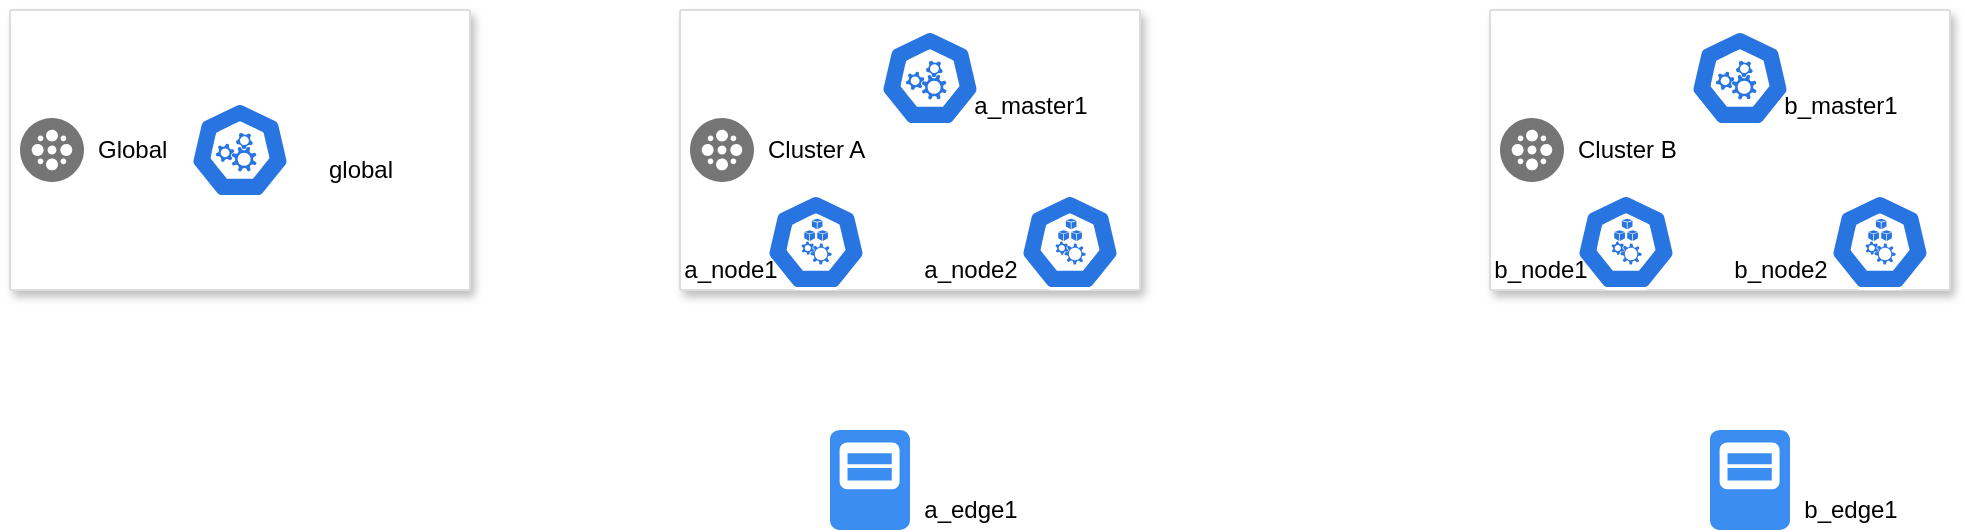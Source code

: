 <mxfile version="12.9.9" type="github" pages="3">
  <diagram id="WI9T0HZ2pTsCkuznbFz-" name="Page-1">
    <mxGraphModel dx="1702" dy="1158" grid="1" gridSize="10" guides="1" tooltips="1" connect="1" arrows="1" fold="1" page="1" pageScale="1" pageWidth="1169" pageHeight="827" math="0" shadow="0">
      <root>
        <mxCell id="0" />
        <mxCell id="1" parent="0" />
        <mxCell id="DHLTGztt9RsklqdYjDp4-1" value="" style="strokeColor=#dddddd;shadow=1;strokeWidth=1;rounded=1;absoluteArcSize=1;arcSize=2;" parent="1" vertex="1">
          <mxGeometry x="365" y="380" width="230" height="140" as="geometry" />
        </mxCell>
        <mxCell id="DHLTGztt9RsklqdYjDp4-2" value="Cluster A" style="dashed=0;connectable=0;html=1;fillColor=#757575;strokeColor=none;shape=mxgraph.gcp2.cluster;part=1;labelPosition=right;verticalLabelPosition=middle;align=left;verticalAlign=middle;spacingLeft=5;fontSize=12;" parent="DHLTGztt9RsklqdYjDp4-1" vertex="1">
          <mxGeometry y="0.5" width="32" height="32" relative="1" as="geometry">
            <mxPoint x="5" y="-16" as="offset" />
          </mxGeometry>
        </mxCell>
        <mxCell id="SL_PClsDa2-fKzAUXWbh-2" value="" style="html=1;dashed=0;whitespace=wrap;fillColor=#2875E2;strokeColor=#ffffff;points=[[0.005,0.63,0],[0.1,0.2,0],[0.9,0.2,0],[0.5,0,0],[0.995,0.63,0],[0.72,0.99,0],[0.5,1,0],[0.28,0.99,0]];shape=mxgraph.kubernetes.icon;prIcon=master" vertex="1" parent="DHLTGztt9RsklqdYjDp4-1">
          <mxGeometry x="100" y="10" width="50" height="48" as="geometry" />
        </mxCell>
        <mxCell id="SL_PClsDa2-fKzAUXWbh-3" value="" style="html=1;dashed=0;whitespace=wrap;fillColor=#2875E2;strokeColor=#ffffff;points=[[0.005,0.63,0],[0.1,0.2,0],[0.9,0.2,0],[0.5,0,0],[0.995,0.63,0],[0.72,0.99,0],[0.5,1,0],[0.28,0.99,0]];shape=mxgraph.kubernetes.icon;prIcon=node" vertex="1" parent="DHLTGztt9RsklqdYjDp4-1">
          <mxGeometry x="43" y="92" width="50" height="48" as="geometry" />
        </mxCell>
        <mxCell id="SL_PClsDa2-fKzAUXWbh-4" value="" style="html=1;dashed=0;whitespace=wrap;fillColor=#2875E2;strokeColor=#ffffff;points=[[0.005,0.63,0],[0.1,0.2,0],[0.9,0.2,0],[0.5,0,0],[0.995,0.63,0],[0.72,0.99,0],[0.5,1,0],[0.28,0.99,0]];shape=mxgraph.kubernetes.icon;prIcon=node" vertex="1" parent="DHLTGztt9RsklqdYjDp4-1">
          <mxGeometry x="170" y="92" width="50" height="48" as="geometry" />
        </mxCell>
        <mxCell id="SL_PClsDa2-fKzAUXWbh-5" value="a_master1" style="text;html=1;resizable=0;autosize=1;align=center;verticalAlign=middle;points=[];fillColor=none;strokeColor=none;rounded=0;" vertex="1" parent="DHLTGztt9RsklqdYjDp4-1">
          <mxGeometry x="140" y="38" width="70" height="20" as="geometry" />
        </mxCell>
        <mxCell id="SL_PClsDa2-fKzAUXWbh-6" value="a_node1" style="text;html=1;resizable=0;autosize=1;align=center;verticalAlign=middle;points=[];fillColor=none;strokeColor=none;rounded=0;" vertex="1" parent="DHLTGztt9RsklqdYjDp4-1">
          <mxGeometry x="-5" y="120" width="60" height="20" as="geometry" />
        </mxCell>
        <mxCell id="SL_PClsDa2-fKzAUXWbh-7" value="a_node2" style="text;html=1;resizable=0;autosize=1;align=center;verticalAlign=middle;points=[];fillColor=none;strokeColor=none;rounded=0;" vertex="1" parent="DHLTGztt9RsklqdYjDp4-1">
          <mxGeometry x="115" y="120" width="60" height="20" as="geometry" />
        </mxCell>
        <mxCell id="DHLTGztt9RsklqdYjDp4-16" value="" style="html=1;aspect=fixed;strokeColor=none;shadow=0;align=center;verticalAlign=top;fillColor=#3B8DF1;shape=mxgraph.gcp2.node" parent="1" vertex="1">
          <mxGeometry x="440" y="590" width="40" height="50" as="geometry" />
        </mxCell>
        <mxCell id="SL_PClsDa2-fKzAUXWbh-8" value="" style="strokeColor=#dddddd;shadow=1;strokeWidth=1;rounded=1;absoluteArcSize=1;arcSize=2;" vertex="1" parent="1">
          <mxGeometry x="770" y="380" width="230" height="140" as="geometry" />
        </mxCell>
        <mxCell id="SL_PClsDa2-fKzAUXWbh-9" value="Cluster B" style="dashed=0;connectable=0;html=1;fillColor=#757575;strokeColor=none;shape=mxgraph.gcp2.cluster;part=1;labelPosition=right;verticalLabelPosition=middle;align=left;verticalAlign=middle;spacingLeft=5;fontSize=12;" vertex="1" parent="SL_PClsDa2-fKzAUXWbh-8">
          <mxGeometry y="0.5" width="32" height="32" relative="1" as="geometry">
            <mxPoint x="5" y="-16" as="offset" />
          </mxGeometry>
        </mxCell>
        <mxCell id="SL_PClsDa2-fKzAUXWbh-10" value="" style="html=1;dashed=0;whitespace=wrap;fillColor=#2875E2;strokeColor=#ffffff;points=[[0.005,0.63,0],[0.1,0.2,0],[0.9,0.2,0],[0.5,0,0],[0.995,0.63,0],[0.72,0.99,0],[0.5,1,0],[0.28,0.99,0]];shape=mxgraph.kubernetes.icon;prIcon=master" vertex="1" parent="SL_PClsDa2-fKzAUXWbh-8">
          <mxGeometry x="100" y="10" width="50" height="48" as="geometry" />
        </mxCell>
        <mxCell id="SL_PClsDa2-fKzAUXWbh-11" value="" style="html=1;dashed=0;whitespace=wrap;fillColor=#2875E2;strokeColor=#ffffff;points=[[0.005,0.63,0],[0.1,0.2,0],[0.9,0.2,0],[0.5,0,0],[0.995,0.63,0],[0.72,0.99,0],[0.5,1,0],[0.28,0.99,0]];shape=mxgraph.kubernetes.icon;prIcon=node" vertex="1" parent="SL_PClsDa2-fKzAUXWbh-8">
          <mxGeometry x="43" y="92" width="50" height="48" as="geometry" />
        </mxCell>
        <mxCell id="SL_PClsDa2-fKzAUXWbh-12" value="" style="html=1;dashed=0;whitespace=wrap;fillColor=#2875E2;strokeColor=#ffffff;points=[[0.005,0.63,0],[0.1,0.2,0],[0.9,0.2,0],[0.5,0,0],[0.995,0.63,0],[0.72,0.99,0],[0.5,1,0],[0.28,0.99,0]];shape=mxgraph.kubernetes.icon;prIcon=node" vertex="1" parent="SL_PClsDa2-fKzAUXWbh-8">
          <mxGeometry x="170" y="92" width="50" height="48" as="geometry" />
        </mxCell>
        <mxCell id="SL_PClsDa2-fKzAUXWbh-13" value="b_master1" style="text;html=1;resizable=0;autosize=1;align=center;verticalAlign=middle;points=[];fillColor=none;strokeColor=none;rounded=0;" vertex="1" parent="SL_PClsDa2-fKzAUXWbh-8">
          <mxGeometry x="140" y="38" width="70" height="20" as="geometry" />
        </mxCell>
        <mxCell id="SL_PClsDa2-fKzAUXWbh-14" value="b_node1" style="text;html=1;resizable=0;autosize=1;align=center;verticalAlign=middle;points=[];fillColor=none;strokeColor=none;rounded=0;" vertex="1" parent="SL_PClsDa2-fKzAUXWbh-8">
          <mxGeometry x="-5" y="120" width="60" height="20" as="geometry" />
        </mxCell>
        <mxCell id="SL_PClsDa2-fKzAUXWbh-15" value="b_node2" style="text;html=1;resizable=0;autosize=1;align=center;verticalAlign=middle;points=[];fillColor=none;strokeColor=none;rounded=0;" vertex="1" parent="SL_PClsDa2-fKzAUXWbh-8">
          <mxGeometry x="115" y="120" width="60" height="20" as="geometry" />
        </mxCell>
        <mxCell id="SL_PClsDa2-fKzAUXWbh-16" value="" style="html=1;aspect=fixed;strokeColor=none;shadow=0;align=center;verticalAlign=top;fillColor=#3B8DF1;shape=mxgraph.gcp2.node" vertex="1" parent="1">
          <mxGeometry x="880" y="590" width="40" height="50" as="geometry" />
        </mxCell>
        <mxCell id="SL_PClsDa2-fKzAUXWbh-17" value="a_edge1" style="text;html=1;resizable=0;autosize=1;align=center;verticalAlign=middle;points=[];fillColor=none;strokeColor=none;rounded=0;" vertex="1" parent="1">
          <mxGeometry x="480" y="620" width="60" height="20" as="geometry" />
        </mxCell>
        <mxCell id="SL_PClsDa2-fKzAUXWbh-18" value="b_edge1" style="text;html=1;resizable=0;autosize=1;align=center;verticalAlign=middle;points=[];fillColor=none;strokeColor=none;rounded=0;" vertex="1" parent="1">
          <mxGeometry x="920" y="620" width="60" height="20" as="geometry" />
        </mxCell>
        <mxCell id="SL_PClsDa2-fKzAUXWbh-19" value="" style="strokeColor=#dddddd;shadow=1;strokeWidth=1;rounded=1;absoluteArcSize=1;arcSize=2;" vertex="1" parent="1">
          <mxGeometry x="30" y="380" width="230" height="140" as="geometry" />
        </mxCell>
        <mxCell id="SL_PClsDa2-fKzAUXWbh-20" value="Global" style="dashed=0;connectable=0;html=1;fillColor=#757575;strokeColor=none;shape=mxgraph.gcp2.cluster;part=1;labelPosition=right;verticalLabelPosition=middle;align=left;verticalAlign=middle;spacingLeft=5;fontSize=12;" vertex="1" parent="SL_PClsDa2-fKzAUXWbh-19">
          <mxGeometry y="0.5" width="32" height="32" relative="1" as="geometry">
            <mxPoint x="5" y="-16" as="offset" />
          </mxGeometry>
        </mxCell>
        <mxCell id="SL_PClsDa2-fKzAUXWbh-21" value="" style="html=1;dashed=0;whitespace=wrap;fillColor=#2875E2;strokeColor=#ffffff;points=[[0.005,0.63,0],[0.1,0.2,0],[0.9,0.2,0],[0.5,0,0],[0.995,0.63,0],[0.72,0.99,0],[0.5,1,0],[0.28,0.99,0]];shape=mxgraph.kubernetes.icon;prIcon=master" vertex="1" parent="SL_PClsDa2-fKzAUXWbh-19">
          <mxGeometry x="90" y="46" width="50" height="48" as="geometry" />
        </mxCell>
        <mxCell id="SL_PClsDa2-fKzAUXWbh-24" value="global" style="text;html=1;resizable=0;autosize=1;align=center;verticalAlign=middle;points=[];fillColor=none;strokeColor=none;rounded=0;" vertex="1" parent="SL_PClsDa2-fKzAUXWbh-19">
          <mxGeometry x="150" y="70" width="50" height="20" as="geometry" />
        </mxCell>
      </root>
    </mxGraphModel>
  </diagram>
  <diagram id="zQuQ5B94TWn10fCP2npb" name="Page-2">
    
    <mxGraphModel dx="1974" dy="1514" grid="1" gridSize="10" guides="1" tooltips="1" connect="1" arrows="1" fold="1" page="1" pageScale="1" pageWidth="827" pageHeight="1169" math="0" shadow="0">
      
      <root>
        
        <mxCell id="mZAngp09Si5zuwwDDZ9W-0" />
        
        <mxCell id="mZAngp09Si5zuwwDDZ9W-1" parent="mZAngp09Si5zuwwDDZ9W-0" />
        
        <mxCell id="mZAngp09Si5zuwwDDZ9W-2" value="" style="html=1;dashed=0;whitespace=wrap;fillColor=#2875E2;strokeColor=#ffffff;points=[[0.005,0.63,0],[0.1,0.2,0],[0.9,0.2,0],[0.5,0,0],[0.995,0.63,0],[0.72,0.99,0],[0.5,1,0],[0.28,0.99,0]];shape=mxgraph.kubernetes.icon;prIcon=crd" vertex="1" parent="mZAngp09Si5zuwwDDZ9W-1">
          
          <mxGeometry x="104" y="328" width="50" height="48" as="geometry" />
          
        </mxCell>
        
        <mxCell id="mZAngp09Si5zuwwDDZ9W-4" value="蓝图CRD" style="text;html=1;resizable=0;autosize=1;align=center;verticalAlign=middle;points=[];fillColor=none;strokeColor=none;rounded=0;" vertex="1" parent="mZAngp09Si5zuwwDDZ9W-1">
          
          <mxGeometry x="94" y="388" width="70" height="20" as="geometry" />
          
        </mxCell>
        
        <mxCell id="mZAngp09Si5zuwwDDZ9W-26" value="" style="edgeStyle=orthogonalEdgeStyle;rounded=0;orthogonalLoop=1;jettySize=auto;html=1;" edge="1" parent="mZAngp09Si5zuwwDDZ9W-1" source="mZAngp09Si5zuwwDDZ9W-6" target="mZAngp09Si5zuwwDDZ9W-23">
          
          <mxGeometry relative="1" as="geometry" />
          
        </mxCell>
        
        <mxCell id="mZAngp09Si5zuwwDDZ9W-6" value="" style="whiteSpace=wrap;html=1;shape=mxgraph.basic.document" vertex="1" parent="mZAngp09Si5zuwwDDZ9W-1">
          
          <mxGeometry x="78" y="210" width="100" height="100" as="geometry" />
          
        </mxCell>
        
        <mxCell id="mZAngp09Si5zuwwDDZ9W-8" value="" style="pointerEvents=1;shadow=0;dashed=0;html=1;strokeColor=none;fillColor=#505050;labelPosition=center;verticalLabelPosition=bottom;verticalAlign=top;outlineConnect=0;align=center;shape=mxgraph.office.services.federation_service;" vertex="1" parent="mZAngp09Si5zuwwDDZ9W-1">
          
          <mxGeometry x="353" y="210" width="100" height="100" as="geometry" />
          
        </mxCell>
        
        <mxCell id="mZAngp09Si5zuwwDDZ9W-10" value="联邦应用" style="text;html=1;resizable=0;autosize=1;align=center;verticalAlign=middle;points=[];fillColor=none;strokeColor=none;rounded=0;" vertex="1" parent="mZAngp09Si5zuwwDDZ9W-1">
          
          <mxGeometry x="373" y="364" width="60" height="20" as="geometry" />
          
        </mxCell>
        
        <mxCell id="mZAngp09Si5zuwwDDZ9W-11" value="" style="shape=singleArrow;whiteSpace=wrap;html=1;" vertex="1" parent="mZAngp09Si5zuwwDDZ9W-1">
          
          <mxGeometry x="490" y="264" width="60" height="36" as="geometry" />
          
        </mxCell>
        
        <mxCell id="mZAngp09Si5zuwwDDZ9W-12" value="" style="html=1;dashed=0;whitespace=wrap;fillColor=#2875E2;strokeColor=#ffffff;points=[[0.005,0.63,0],[0.1,0.2,0],[0.9,0.2,0],[0.5,0,0],[0.995,0.63,0],[0.72,0.99,0],[0.5,1,0],[0.28,0.99,0]];shape=mxgraph.kubernetes.icon;prIcon=pod" vertex="1" parent="mZAngp09Si5zuwwDDZ9W-1">
          
          <mxGeometry x="699" y="192" width="50" height="48" as="geometry" />
          
        </mxCell>
        
        <mxCell id="mZAngp09Si5zuwwDDZ9W-13" value="clusterA" style="aspect=fixed;html=1;points=[];align=center;image;fontSize=12;image=img/lib/mscae/Kubernetes.svg;" vertex="1" parent="mZAngp09Si5zuwwDDZ9W-1">
          
          <mxGeometry x="599" y="192" width="50" height="48" as="geometry" />
          
        </mxCell>
        
        <mxCell id="mZAngp09Si5zuwwDDZ9W-14" value="" style="html=1;dashed=0;whitespace=wrap;fillColor=#2875E2;strokeColor=#ffffff;points=[[0.005,0.63,0],[0.1,0.2,0],[0.9,0.2,0],[0.5,0,0],[0.995,0.63,0],[0.72,0.99,0],[0.5,1,0],[0.28,0.99,0]];shape=mxgraph.kubernetes.icon;prIcon=pod" vertex="1" parent="mZAngp09Si5zuwwDDZ9W-1">
          
          <mxGeometry x="699" y="331" width="50" height="48" as="geometry" />
          
        </mxCell>
        
        <mxCell id="mZAngp09Si5zuwwDDZ9W-15" value="clusterB" style="aspect=fixed;html=1;points=[];align=center;image;fontSize=12;image=img/lib/mscae/Kubernetes.svg;" vertex="1" parent="mZAngp09Si5zuwwDDZ9W-1">
          
          <mxGeometry x="599" y="336" width="50" height="48" as="geometry" />
          
        </mxCell>
        
        <mxCell id="mZAngp09Si5zuwwDDZ9W-16" value="" style="html=1;dashed=0;whitespace=wrap;fillColor=#2875E2;strokeColor=#ffffff;points=[[0.005,0.63,0],[0.1,0.2,0],[0.9,0.2,0],[0.5,0,0],[0.995,0.63,0],[0.72,0.99,0],[0.5,1,0],[0.28,0.99,0]];shape=mxgraph.kubernetes.icon;prIcon=pod" vertex="1" parent="mZAngp09Si5zuwwDDZ9W-1">
          
          <mxGeometry x="709" y="202" width="50" height="48" as="geometry" />
          
        </mxCell>
        
        <mxCell id="mZAngp09Si5zuwwDDZ9W-17" value="" style="html=1;dashed=0;whitespace=wrap;fillColor=#2875E2;strokeColor=#ffffff;points=[[0.005,0.63,0],[0.1,0.2,0],[0.9,0.2,0],[0.5,0,0],[0.995,0.63,0],[0.72,0.99,0],[0.5,1,0],[0.28,0.99,0]];shape=mxgraph.kubernetes.icon;prIcon=pod" vertex="1" parent="mZAngp09Si5zuwwDDZ9W-1">
          
          <mxGeometry x="719" y="212" width="50" height="48" as="geometry" />
          
        </mxCell>
        
        <mxCell id="mZAngp09Si5zuwwDDZ9W-18" value="30" style="text;html=1;resizable=0;autosize=1;align=center;verticalAlign=middle;points=[];fillColor=none;strokeColor=none;rounded=0;" vertex="1" parent="mZAngp09Si5zuwwDDZ9W-1">
          
          <mxGeometry x="689" y="244" width="30" height="20" as="geometry" />
          
        </mxCell>
        
        <mxCell id="mZAngp09Si5zuwwDDZ9W-19" value="" style="html=1;dashed=0;whitespace=wrap;fillColor=#2875E2;strokeColor=#ffffff;points=[[0.005,0.63,0],[0.1,0.2,0],[0.9,0.2,0],[0.5,0,0],[0.995,0.63,0],[0.72,0.99,0],[0.5,1,0],[0.28,0.99,0]];shape=mxgraph.kubernetes.icon;prIcon=pod" vertex="1" parent="mZAngp09Si5zuwwDDZ9W-1">
          
          <mxGeometry x="709" y="339" width="50" height="48" as="geometry" />
          
        </mxCell>
        
        <mxCell id="mZAngp09Si5zuwwDDZ9W-20" value="" style="html=1;dashed=0;whitespace=wrap;fillColor=#2875E2;strokeColor=#ffffff;points=[[0.005,0.63,0],[0.1,0.2,0],[0.9,0.2,0],[0.5,0,0],[0.995,0.63,0],[0.72,0.99,0],[0.5,1,0],[0.28,0.99,0]];shape=mxgraph.kubernetes.icon;prIcon=pod" vertex="1" parent="mZAngp09Si5zuwwDDZ9W-1">
          
          <mxGeometry x="719" y="345" width="50" height="48" as="geometry" />
          
        </mxCell>
        
        <mxCell id="mZAngp09Si5zuwwDDZ9W-21" value="" style="html=1;dashed=0;whitespace=wrap;fillColor=#2875E2;strokeColor=#ffffff;points=[[0.005,0.63,0],[0.1,0.2,0],[0.9,0.2,0],[0.5,0,0],[0.995,0.63,0],[0.72,0.99,0],[0.5,1,0],[0.28,0.99,0]];shape=mxgraph.kubernetes.icon;prIcon=pod" vertex="1" parent="mZAngp09Si5zuwwDDZ9W-1">
          
          <mxGeometry x="729" y="355" width="50" height="48" as="geometry" />
          
        </mxCell>
        
        <mxCell id="mZAngp09Si5zuwwDDZ9W-22" value="70" style="text;html=1;resizable=0;autosize=1;align=center;verticalAlign=middle;points=[];fillColor=none;strokeColor=none;rounded=0;" vertex="1" parent="mZAngp09Si5zuwwDDZ9W-1">
          
          <mxGeometry x="699" y="387" width="30" height="20" as="geometry" />
          
        </mxCell>
        
        <mxCell id="mZAngp09Si5zuwwDDZ9W-25" value="" style="edgeStyle=orthogonalEdgeStyle;rounded=0;orthogonalLoop=1;jettySize=auto;html=1;" edge="1" parent="mZAngp09Si5zuwwDDZ9W-1" source="mZAngp09Si5zuwwDDZ9W-23" target="mZAngp09Si5zuwwDDZ9W-8">
          
          <mxGeometry relative="1" as="geometry" />
          
        </mxCell>
        
        <mxCell id="mZAngp09Si5zuwwDDZ9W-23" value="调度器" style="shape=image;html=1;verticalAlign=top;verticalLabelPosition=bottom;labelBackgroundColor=#ffffff;imageAspect=0;aspect=fixed;image=https://cdn3.iconfinder.com/data/icons/streamline-icon-set-free-pack/48/Streamline-37-128.png" vertex="1" parent="mZAngp09Si5zuwwDDZ9W-1">
          
          <mxGeometry x="220" y="220" width="80" height="80" as="geometry" />
          
        </mxCell>
        
      </root>
      
    </mxGraphModel>
    
  </diagram>
  <diagram id="aGrjFy7r7s19B7cD8-Kr" name="Page-3">
    
    <mxGraphModel dx="987" dy="757" grid="1" gridSize="10" guides="1" tooltips="1" connect="1" arrows="1" fold="1" page="1" pageScale="1" pageWidth="827" pageHeight="1169" math="0" shadow="0">
      
      <root>
        
        <mxCell id="aokjtLYstAjT2rgIgON_-0" />
        
        <mxCell id="aokjtLYstAjT2rgIgON_-1" parent="aokjtLYstAjT2rgIgON_-0" />
        
        <mxCell id="1VBvEBw674rjgxIbPT3y-0" value="" style="html=1;dashed=0;whitespace=wrap;fillColor=#2875E2;strokeColor=#ffffff;points=[[0.005,0.63,0],[0.1,0.2,0],[0.9,0.2,0],[0.5,0,0],[0.995,0.63,0],[0.72,0.99,0],[0.5,1,0],[0.28,0.99,0]];shape=mxgraph.kubernetes.icon;prIcon=crd" vertex="1" parent="aokjtLYstAjT2rgIgON_-1">
          
          <mxGeometry x="104" y="328" width="50" height="48" as="geometry" />
          
        </mxCell>
        
        <mxCell id="1VBvEBw674rjgxIbPT3y-1" value="蓝图CRD" style="text;html=1;resizable=0;autosize=1;align=center;verticalAlign=middle;points=[];fillColor=none;strokeColor=none;rounded=0;" vertex="1" parent="aokjtLYstAjT2rgIgON_-1">
          
          <mxGeometry x="94" y="388" width="70" height="20" as="geometry" />
          
        </mxCell>
        
        <mxCell id="1VBvEBw674rjgxIbPT3y-2" value="" style="edgeStyle=orthogonalEdgeStyle;rounded=0;orthogonalLoop=1;jettySize=auto;html=1;" edge="1" parent="aokjtLYstAjT2rgIgON_-1" source="1VBvEBw674rjgxIbPT3y-3" target="1VBvEBw674rjgxIbPT3y-19">
          
          <mxGeometry relative="1" as="geometry" />
          
        </mxCell>
        
        <mxCell id="1VBvEBw674rjgxIbPT3y-3" value="" style="whiteSpace=wrap;html=1;shape=mxgraph.basic.document" vertex="1" parent="aokjtLYstAjT2rgIgON_-1">
          
          <mxGeometry x="78" y="210" width="100" height="100" as="geometry" />
          
        </mxCell>
        
        <mxCell id="1VBvEBw674rjgxIbPT3y-4" value="" style="pointerEvents=1;shadow=0;dashed=0;html=1;strokeColor=none;fillColor=#505050;labelPosition=center;verticalLabelPosition=bottom;verticalAlign=top;outlineConnect=0;align=center;shape=mxgraph.office.services.federation_service;" vertex="1" parent="aokjtLYstAjT2rgIgON_-1">
          
          <mxGeometry x="353" y="210" width="100" height="100" as="geometry" />
          
        </mxCell>
        
        <mxCell id="1VBvEBw674rjgxIbPT3y-5" value="联邦应用" style="text;html=1;resizable=0;autosize=1;align=center;verticalAlign=middle;points=[];fillColor=none;strokeColor=none;rounded=0;" vertex="1" parent="aokjtLYstAjT2rgIgON_-1">
          
          <mxGeometry x="373" y="364" width="60" height="20" as="geometry" />
          
        </mxCell>
        
        <mxCell id="1VBvEBw674rjgxIbPT3y-6" value="" style="shape=singleArrow;whiteSpace=wrap;html=1;" vertex="1" parent="aokjtLYstAjT2rgIgON_-1">
          
          <mxGeometry x="490" y="264" width="60" height="36" as="geometry" />
          
        </mxCell>
        
        <mxCell id="1VBvEBw674rjgxIbPT3y-7" value="" style="html=1;dashed=0;whitespace=wrap;fillColor=#2875E2;strokeColor=#ffffff;points=[[0.005,0.63,0],[0.1,0.2,0],[0.9,0.2,0],[0.5,0,0],[0.995,0.63,0],[0.72,0.99,0],[0.5,1,0],[0.28,0.99,0]];shape=mxgraph.kubernetes.icon;prIcon=pod" vertex="1" parent="aokjtLYstAjT2rgIgON_-1">
          
          <mxGeometry x="699" y="192" width="50" height="48" as="geometry" />
          
        </mxCell>
        
        <mxCell id="1VBvEBw674rjgxIbPT3y-8" value="clusterA" style="aspect=fixed;html=1;points=[];align=center;image;fontSize=12;image=img/lib/mscae/Kubernetes.svg;" vertex="1" parent="aokjtLYstAjT2rgIgON_-1">
          
          <mxGeometry x="599" y="192" width="50" height="48" as="geometry" />
          
        </mxCell>
        
        <mxCell id="1VBvEBw674rjgxIbPT3y-9" value="" style="html=1;dashed=0;whitespace=wrap;fillColor=#2875E2;strokeColor=#ffffff;points=[[0.005,0.63,0],[0.1,0.2,0],[0.9,0.2,0],[0.5,0,0],[0.995,0.63,0],[0.72,0.99,0],[0.5,1,0],[0.28,0.99,0]];shape=mxgraph.kubernetes.icon;prIcon=pod" vertex="1" parent="aokjtLYstAjT2rgIgON_-1">
          
          <mxGeometry x="699" y="331" width="50" height="48" as="geometry" />
          
        </mxCell>
        
        <mxCell id="1VBvEBw674rjgxIbPT3y-10" value="clusterB" style="aspect=fixed;html=1;points=[];align=center;image;fontSize=12;image=img/lib/mscae/Kubernetes.svg;" vertex="1" parent="aokjtLYstAjT2rgIgON_-1">
          
          <mxGeometry x="599" y="336" width="50" height="48" as="geometry" />
          
        </mxCell>
        
        <mxCell id="1VBvEBw674rjgxIbPT3y-11" value="" style="html=1;dashed=0;whitespace=wrap;fillColor=#2875E2;strokeColor=#ffffff;points=[[0.005,0.63,0],[0.1,0.2,0],[0.9,0.2,0],[0.5,0,0],[0.995,0.63,0],[0.72,0.99,0],[0.5,1,0],[0.28,0.99,0]];shape=mxgraph.kubernetes.icon;prIcon=pod" vertex="1" parent="aokjtLYstAjT2rgIgON_-1">
          
          <mxGeometry x="709" y="202" width="50" height="48" as="geometry" />
          
        </mxCell>
        
        <mxCell id="1VBvEBw674rjgxIbPT3y-12" value="" style="html=1;dashed=0;whitespace=wrap;fillColor=#2875E2;strokeColor=#ffffff;points=[[0.005,0.63,0],[0.1,0.2,0],[0.9,0.2,0],[0.5,0,0],[0.995,0.63,0],[0.72,0.99,0],[0.5,1,0],[0.28,0.99,0]];shape=mxgraph.kubernetes.icon;prIcon=pod" vertex="1" parent="aokjtLYstAjT2rgIgON_-1">
          
          <mxGeometry x="719" y="212" width="50" height="48" as="geometry" />
          
        </mxCell>
        
        <mxCell id="1VBvEBw674rjgxIbPT3y-13" value="30" style="text;html=1;resizable=0;autosize=1;align=center;verticalAlign=middle;points=[];fillColor=none;strokeColor=none;rounded=0;" vertex="1" parent="aokjtLYstAjT2rgIgON_-1">
          
          <mxGeometry x="689" y="244" width="30" height="20" as="geometry" />
          
        </mxCell>
        
        <mxCell id="1VBvEBw674rjgxIbPT3y-14" value="" style="html=1;dashed=0;whitespace=wrap;fillColor=#2875E2;strokeColor=#ffffff;points=[[0.005,0.63,0],[0.1,0.2,0],[0.9,0.2,0],[0.5,0,0],[0.995,0.63,0],[0.72,0.99,0],[0.5,1,0],[0.28,0.99,0]];shape=mxgraph.kubernetes.icon;prIcon=pod" vertex="1" parent="aokjtLYstAjT2rgIgON_-1">
          
          <mxGeometry x="709" y="339" width="50" height="48" as="geometry" />
          
        </mxCell>
        
        <mxCell id="1VBvEBw674rjgxIbPT3y-15" value="" style="html=1;dashed=0;whitespace=wrap;fillColor=#2875E2;strokeColor=#ffffff;points=[[0.005,0.63,0],[0.1,0.2,0],[0.9,0.2,0],[0.5,0,0],[0.995,0.63,0],[0.72,0.99,0],[0.5,1,0],[0.28,0.99,0]];shape=mxgraph.kubernetes.icon;prIcon=pod" vertex="1" parent="aokjtLYstAjT2rgIgON_-1">
          
          <mxGeometry x="719" y="345" width="50" height="48" as="geometry" />
          
        </mxCell>
        
        <mxCell id="1VBvEBw674rjgxIbPT3y-16" value="" style="html=1;dashed=0;whitespace=wrap;fillColor=#2875E2;strokeColor=#ffffff;points=[[0.005,0.63,0],[0.1,0.2,0],[0.9,0.2,0],[0.5,0,0],[0.995,0.63,0],[0.72,0.99,0],[0.5,1,0],[0.28,0.99,0]];shape=mxgraph.kubernetes.icon;prIcon=pod" vertex="1" parent="aokjtLYstAjT2rgIgON_-1">
          
          <mxGeometry x="729" y="355" width="50" height="48" as="geometry" />
          
        </mxCell>
        
        <mxCell id="1VBvEBw674rjgxIbPT3y-17" value="70" style="text;html=1;resizable=0;autosize=1;align=center;verticalAlign=middle;points=[];fillColor=none;strokeColor=none;rounded=0;" vertex="1" parent="aokjtLYstAjT2rgIgON_-1">
          
          <mxGeometry x="699" y="387" width="30" height="20" as="geometry" />
          
        </mxCell>
        
        <mxCell id="1VBvEBw674rjgxIbPT3y-18" value="" style="edgeStyle=orthogonalEdgeStyle;rounded=0;orthogonalLoop=1;jettySize=auto;html=1;" edge="1" parent="aokjtLYstAjT2rgIgON_-1" source="1VBvEBw674rjgxIbPT3y-19" target="1VBvEBw674rjgxIbPT3y-4">
          
          <mxGeometry relative="1" as="geometry" />
          
        </mxCell>
        
        <mxCell id="1VBvEBw674rjgxIbPT3y-19" value="调度器" style="shape=image;html=1;verticalAlign=top;verticalLabelPosition=bottom;labelBackgroundColor=#ffffff;imageAspect=0;aspect=fixed;image=https://cdn3.iconfinder.com/data/icons/streamline-icon-set-free-pack/48/Streamline-37-128.png" vertex="1" parent="aokjtLYstAjT2rgIgON_-1">
          
          <mxGeometry x="220" y="220" width="80" height="80" as="geometry" />
          
        </mxCell>
        
      </root>
      
    </mxGraphModel>
    
  </diagram>
</mxfile>
